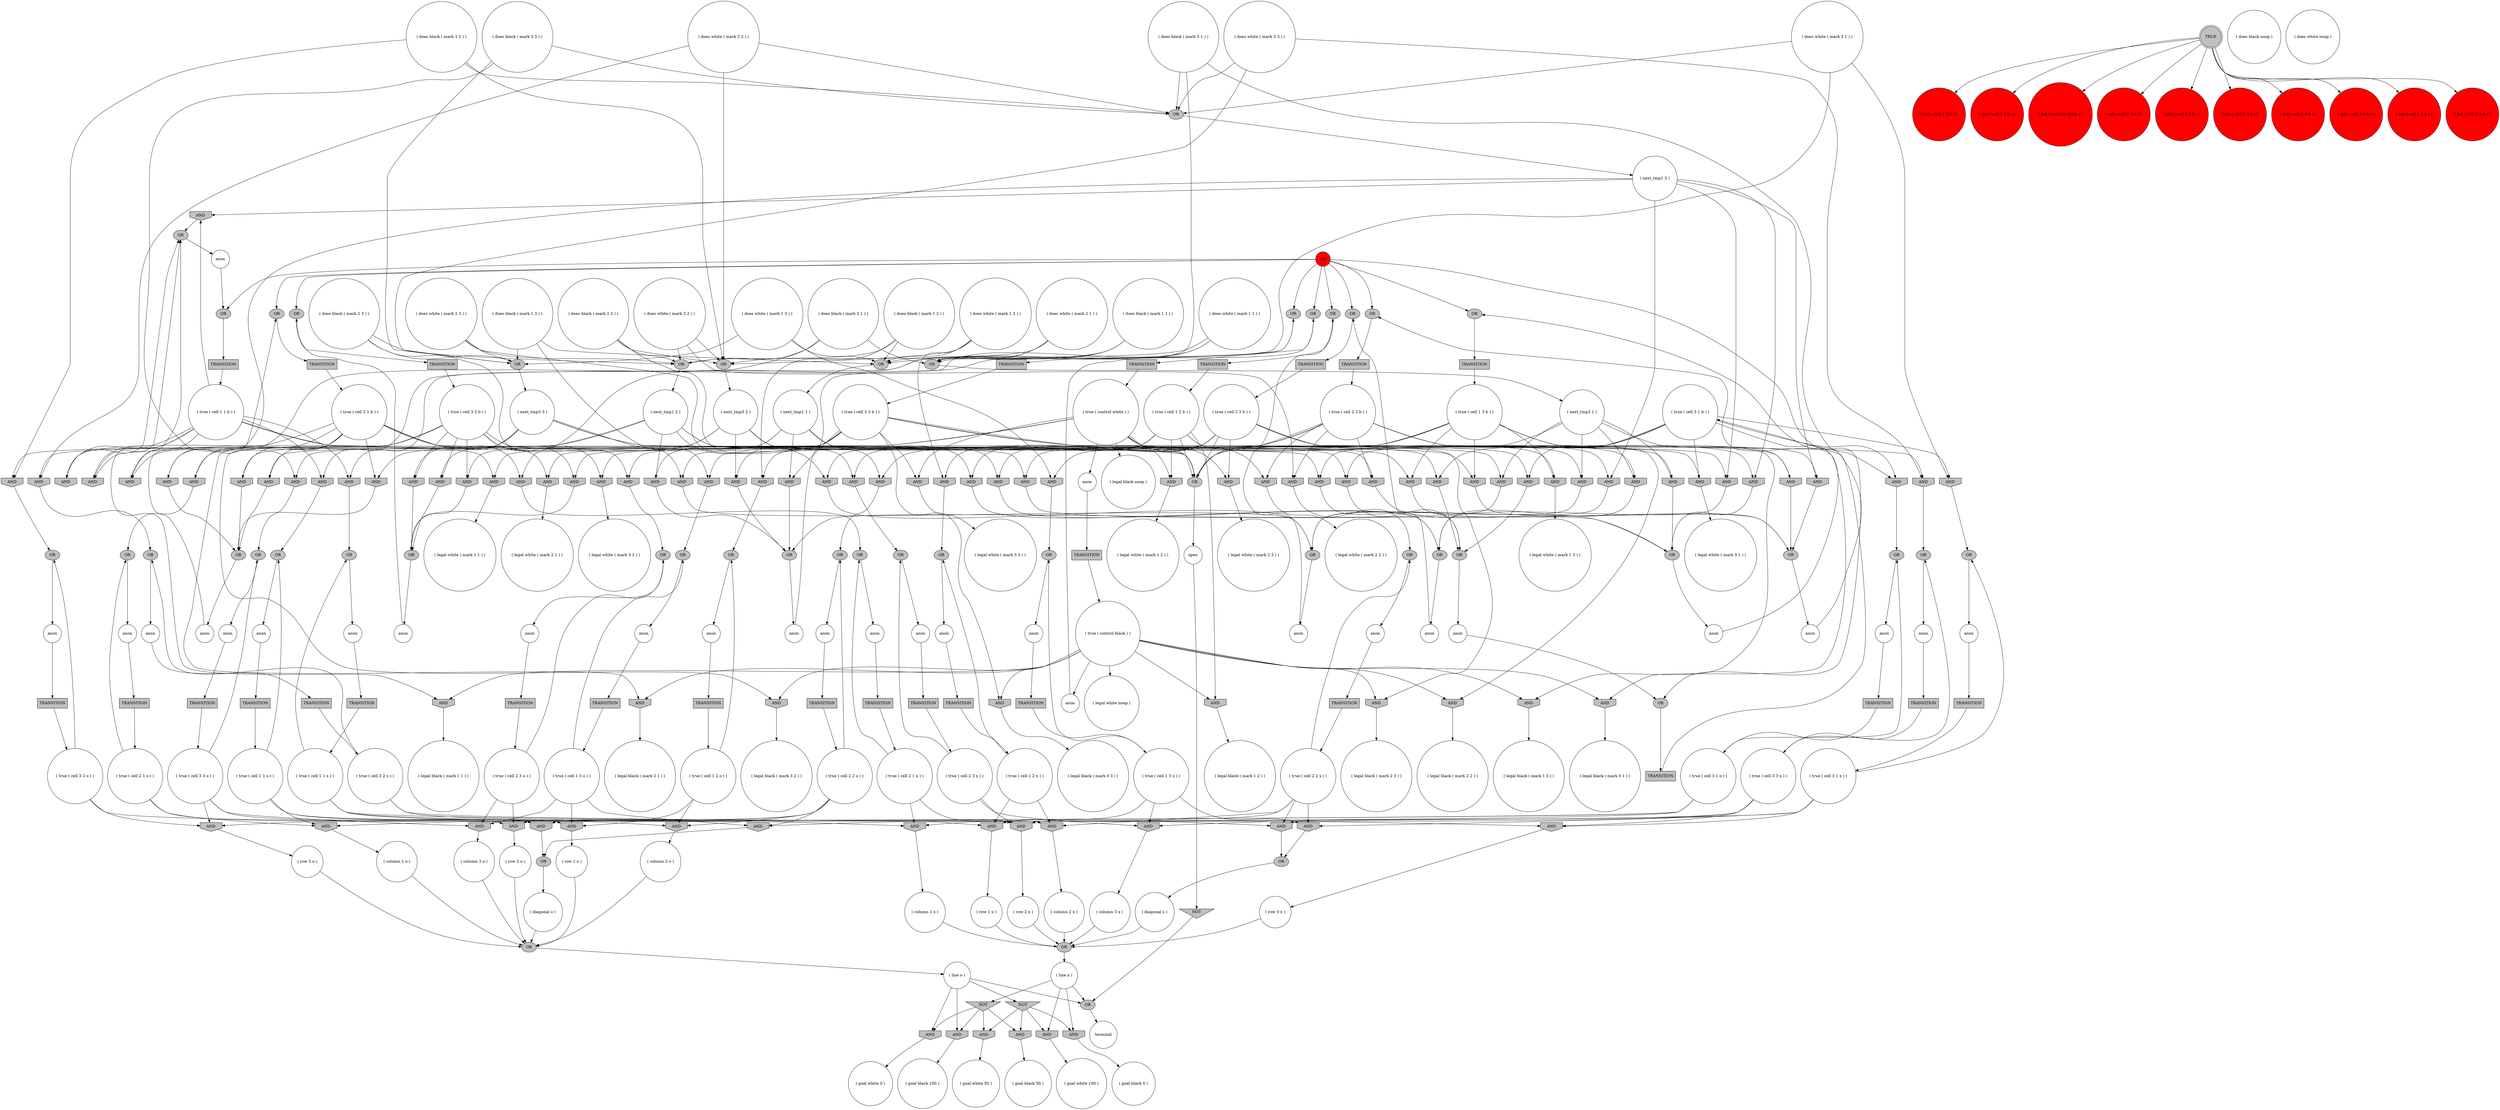 digraph propNet
{
	"@34c23cc1"[shape=invhouse, style= filled, fillcolor=grey, label="AND"]; "@34c23cc1"->"@3851f5bc"; 
	"@8e6dce3"[shape=ellipse, style= filled, fillcolor=grey, label="OR"]; "@8e6dce3"->"@2473f90b"; 
	"@62aa8aa3"[shape=circle, style= filled, fillcolor=white, label="( does white ( mark 1 1 ) )"]; "@62aa8aa3"->"@f82ba75"; "@62aa8aa3"->"@9570d70"; "@62aa8aa3"->"@417d4784"; 
	"@5e9c5895"[shape=invhouse, style= filled, fillcolor=grey, label="AND"]; "@5e9c5895"->"@31967ee9"; 
	"@1633063a"[shape=box, style= filled, fillcolor=grey, label="TRANSITION"]; "@1633063a"->"@1c09e089"; 
	"@1bb265b8"[shape=circle, style= filled, fillcolor=white, label="( true ( cell 2 3 x ) )"]; "@1bb265b8"->"@5adc7b5f"; "@1bb265b8"->"@218f13ca"; "@1bb265b8"->"@33eef597"; 
	"@3a250c2b"[shape=circle, style= filled, fillcolor=white, label="( does white ( mark 2 1 ) )"]; "@3a250c2b"->"@417d4784"; "@3a250c2b"->"@67a97ff2"; "@3a250c2b"->"@7a74b94a"; 
	"@6e4cf842"[shape=invhouse, style= filled, fillcolor=grey, label="AND"]; "@6e4cf842"->"@72f67343"; 
	"@1940984"[shape=ellipse, style= filled, fillcolor=grey, label="OR"]; "@1940984"->"@ba8e760"; 
	"@158c019e"[shape=circle, style= filled, fillcolor=white, label="( true ( cell 2 2 x ) )"]; "@158c019e"->"@393a31fe"; "@158c019e"->"@18a8261f"; "@158c019e"->"@585e9b96"; "@158c019e"->"@33eef597"; "@158c019e"->"@310b7017"; 
	"@1dc90dda"[shape=invhouse, style= filled, fillcolor=grey, label="AND"]; "@1dc90dda"->"@4531d88c"; 
	"@4ca122b5"[shape=invhouse, style= filled, fillcolor=grey, label="AND"]; "@4ca122b5"->"@314d127a"; 
	"@31229f37"[shape=circle, style= filled, fillcolor=white, label="( true ( cell 3 1 b ) )"]; "@31229f37"->"@36bd1c3d"; "@31229f37"->"@16693ef8"; "@31229f37"->"@3237a2b6"; "@31229f37"->"@32fdca5f"; "@31229f37"->"@4ca122b5"; "@31229f37"->"@6addae0b"; "@31229f37"->"@378f2756"; "@31229f37"->"@406f60b4"; "@31229f37"->"@22b2ec2c"; 
	"@48c822dd"[shape=ellipse, style= filled, fillcolor=grey, label="OR"]; "@48c822dd"->"@220d24c4"; 
	"@6a25d832"[shape=circle, style= filled, fillcolor=white, label="( true ( cell 2 1 b ) )"]; "@6a25d832"->"@27e17820"; "@6a25d832"->"@32fdca5f"; "@6a25d832"->"@7d25cc47"; "@6a25d832"->"@781c9d5e"; "@6a25d832"->"@33bf745c"; "@6a25d832"->"@7fd52c40"; "@6a25d832"->"@50ea15ef"; "@6a25d832"->"@28b9b634"; "@6a25d832"->"@7a74b94a"; 
	"@6a9ddc85"[shape=circle, style= filled, fillcolor=white, label="( legal white ( mark 3 3 ) )"]; 
	"@983b99b"[shape=box, style= filled, fillcolor=grey, label="TRANSITION"]; "@983b99b"->"@31229f37"; 
	"@34e444fc"[shape=circle, style= filled, fillcolor=red, label="( init ( cell 1 2 b ) )"]; 
	"@5628be31"[shape=circle, style= filled, fillcolor=white, label="( true ( cell 1 2 b ) )"]; "@5628be31"->"@2f156884"; "@5628be31"->"@32fdca5f"; "@5628be31"->"@28d690a5"; "@5628be31"->"@6cd2ef61"; "@5628be31"->"@273780e2"; "@5628be31"->"@4f55bbd3"; "@5628be31"->"@7c5cb154"; "@5628be31"->"@26f7341e"; "@5628be31"->"@64e99eb4"; 
	"@da2b5b8"[shape=circle, style= filled, fillcolor=white, label="anon"]; "@da2b5b8"->"@5c351d6e"; 
	"@5f597b45"[shape=invhouse, style= filled, fillcolor=grey, label="AND"]; "@5f597b45"->"@745c2b3d"; 
	"@3219a004"[shape=invhouse, style= filled, fillcolor=grey, label="AND"]; "@3219a004"->"@374d0502"; 
	"@42f3a0ed"[shape=invhouse, style= filled, fillcolor=grey, label="AND"]; "@42f3a0ed"->"@5503bc08"; 
	"@3061347f"[shape=invhouse, style= filled, fillcolor=grey, label="AND"]; "@3061347f"->"@61fbfd2d"; 
	"@47217d02"[shape=circle, style= filled, fillcolor=white, label="( does black noop )"]; 
	"@2ccc08"[shape=ellipse, style= filled, fillcolor=grey, label="OR"]; "@2ccc08"->"@72e6559e"; 
	"@58b8f89d"[shape=circle, style= filled, fillcolor=white, label="( next_tmp1 2 )"]; "@58b8f89d"->"@16693ef8"; "@58b8f89d"->"@2f4f286"; "@58b8f89d"->"@41957d20"; "@58b8f89d"->"@76061b3f"; "@58b8f89d"->"@64e99eb4"; "@58b8f89d"->"@6e4cf842"; 
	"@5c4b406d"[shape=ellipse, style= filled, fillcolor=grey, label="OR"]; "@5c4b406d"->"@44dc2129"; 
	"@9570d70"[shape=invhouse, style= filled, fillcolor=grey, label="AND"]; "@9570d70"->"@48b4b14"; 
	"@2005d422"[shape=ellipse, style= filled, fillcolor=grey, label="OR"]; "@2005d422"->"@5756c62"; 
	"@55281b0f"[shape=ellipse, style= filled, fillcolor=grey, label="OR"]; "@55281b0f"->"@49c69d10"; 
	"@2e8f4ea7"[shape=circle, style= filled, fillcolor=white, label="( true ( cell 2 3 b ) )"]; "@2e8f4ea7"->"@78f2f413"; "@2e8f4ea7"->"@32fdca5f"; "@2e8f4ea7"->"@49638120"; "@2e8f4ea7"->"@3d6759f1"; "@2e8f4ea7"->"@22e6a3fe"; "@2e8f4ea7"->"@f465a0f"; "@2e8f4ea7"->"@5e9c5895"; "@2e8f4ea7"->"@2f4e0632"; "@2e8f4ea7"->"@6a0fb9f0"; 
	"@39cd9b5"[shape=box, style= filled, fillcolor=grey, label="TRANSITION"]; "@39cd9b5"->"@1b093292"; 
	"@799f31b5"[shape=circle, style= filled, fillcolor=white, label="( true ( cell 1 3 x ) )"]; "@799f31b5"->"@218f13ca"; "@799f31b5"->"@2005d422"; "@799f31b5"->"@310b7017"; "@799f31b5"->"@3219a004"; 
	"@43abc19b"[shape=circle, style= filled, fillcolor=white, label="( true ( control black ) )"]; "@43abc19b"->"@36bd1c3d"; "@43abc19b"->"@1cccc57d"; "@43abc19b"->"@78f2f413"; "@43abc19b"->"@33bf745c"; "@43abc19b"->"@3964e3c2"; "@43abc19b"->"@4f55bbd3"; "@43abc19b"->"@f9de897"; "@43abc19b"->"@42f3a0ed"; "@43abc19b"->"@3061347f"; "@43abc19b"->"@1c6c2092"; "@43abc19b"->"@19172219"; 
	"@523c340d"[shape=circle, style= filled, fillcolor=white, label="( does white ( mark 3 2 ) )"]; "@523c340d"->"@1dc90dda"; "@523c340d"->"@4bda5332"; "@523c340d"->"@63ad2280"; 
	"@1e19962d"[shape=invhouse, style= filled, fillcolor=grey, label="AND"]; "@1e19962d"->"@4fa2a25c"; 
	"@4959c16d"[shape=invhouse, style= filled, fillcolor=grey, label="AND"]; "@4959c16d"->"@6cfea71d"; 
	"@3d51af69"[shape=circle, style= filled, fillcolor=white, label="anon"]; "@3d51af69"->"@262e52e6"; 
	"@38dd42e6"[shape=circle, style= filled, fillcolor=white, label="( column 2 o )"]; "@38dd42e6"->"@5e92e43c"; 
	"@4a955ca8"[shape=invhouse, style= filled, fillcolor=grey, label="AND"]; "@4a955ca8"->"@6ae4c7a1"; 
	"@34eac4aa"[shape=circle, style= filled, fillcolor=white, label="( true ( cell 3 1 o ) )"]; "@34eac4aa"->"@275bc4d9"; "@34eac4aa"->"@78dfb63b"; "@34eac4aa"->"@374cdceb"; "@34eac4aa"->"@672cc282"; 
	"@20793a3a"[shape=circle, style= filled, fillcolor=white, label="( does white ( mark 3 3 ) )"]; "@20793a3a"->"@4bda5332"; "@20793a3a"->"@364e7967"; "@20793a3a"->"@29dde243"; 
	"@49638120"[shape=invhouse, style= filled, fillcolor=grey, label="AND"]; "@49638120"->"@17cf36e9"; 
	"@2b28296c"[shape=circle, style= filled, fillcolor=white, label="( legal black ( mark 3 2 ) )"]; 
	"@218f13ca"[shape=invhouse, style= filled, fillcolor=grey, label="AND"]; "@218f13ca"->"@292fc43"; 
	"@1be381a5"[shape=circle, style= filled, fillcolor=white, label="( does white ( mark 3 1 ) )"]; "@1be381a5"->"@6addae0b"; "@1be381a5"->"@4bda5332"; "@1be381a5"->"@417d4784"; 
	"@752bb363"[shape=circle, style= filled, fillcolor=red, label="( init ( cell 3 2 b ) )"]; 
	"@8f296b8"[shape=circle, style= filled, fillcolor=white, label="anon"]; "@8f296b8"->"@2b0940e4"; 
	"@5451101d"[shape=invhouse, style= filled, fillcolor=grey, label="AND"]; "@5451101d"->"@6a9ddc85"; 
	"@374d0502"[shape=circle, style= filled, fillcolor=white, label="( row 1 x )"]; "@374d0502"->"@435747c5"; 
	"@dae93e1"[shape=invtriangle, style= filled, fillcolor=grey, label="NOT"]; "@dae93e1"->"@1d4d3446"; 
	"@3447b812"[shape=invhouse, style= filled, fillcolor=grey, label="AND"]; "@3447b812"->"@72f67343"; 
	"@37704d26"[shape=invhouse, style= filled, fillcolor=grey, label="AND"]; "@37704d26"->"@64004f0d"; 
	"@54c59292"[shape=circle, style= filled, fillcolor=white, label="( row 3 o )"]; "@54c59292"->"@5e92e43c"; 
	"@67a97ff2"[shape=ellipse, style= filled, fillcolor=grey, label="OR"]; "@67a97ff2"->"@58b8f89d"; 
	"@64e99eb4"[shape=invhouse, style= filled, fillcolor=grey, label="AND"]; "@64e99eb4"->"@3eec5f8c"; 
	"@22979ac8"[shape=box, style= filled, fillcolor=grey, label="TRANSITION"]; "@22979ac8"->"@65447edb"; 
	"@11b2fdd2"[shape=circle, style= filled, fillcolor=white, label="( true ( cell 3 2 b ) )"]; "@11b2fdd2"->"@33bb795b"; "@11b2fdd2"->"@32fdca5f"; "@11b2fdd2"->"@1dc90dda"; "@11b2fdd2"->"@1e19962d"; "@11b2fdd2"->"@39fe937a"; "@11b2fdd2"->"@3447b812"; "@11b2fdd2"->"@3a70073d"; "@11b2fdd2"->"@1c6c2092"; "@11b2fdd2"->"@6e4cf842"; 
	"@5bcbdfab"[shape=circle, style= filled, fillcolor=red, label="( init ( control white ) )"]; 
	"@42620800"[shape=circle, style= filled, fillcolor=red, label="( init ( cell 1 3 b ) )"]; 
	"@63303f53"[shape=circle, style= filled, fillcolor=white, label="open"]; "@63303f53"->"@dae93e1"; 
	"@7992b3f6"[shape=invhouse, style= filled, fillcolor=grey, label="AND"]; "@7992b3f6"->"@611d9770"; 
	"@6b661702"[shape=ellipse, style= filled, fillcolor=grey, label="OR"]; "@6b661702"->"@983b99b"; 
	"@1a3b9c9"[shape=box, style= filled, fillcolor=grey, label="TRANSITION"]; "@1a3b9c9"->"@7236534a"; 
	"@7b3a1157"[shape=circle, style= filled, fillcolor=white, label="( row 2 o )"]; "@7b3a1157"->"@5e92e43c"; 
	"@6afa0e97"[shape=circle, style= filled, fillcolor=red, label="( init ( cell 3 3 b ) )"]; 
	"@611d9770"[shape=ellipse, style= filled, fillcolor=grey, label="OR"]; "@611d9770"->"@6a1d50c0"; 
	"@3d92f1e2"[shape=circle, style= filled, fillcolor=white, label="( true ( cell 2 1 x ) )"]; "@3d92f1e2"->"@2fd99838"; "@3d92f1e2"->"@372a6d8e"; "@3d92f1e2"->"@33eef597"; 
	"@2f4f286"[shape=invhouse, style= filled, fillcolor=grey, label="AND"]; "@2f4f286"->"@3851f5bc"; 
	"@28d690a5"[shape=invhouse, style= filled, fillcolor=grey, label="AND"]; "@28d690a5"->"@40f9f3bf"; 
	"@7a462c32"[shape=circle, style= filled, fillcolor=white, label="( legal black ( mark 2 1 ) )"]; 
	"@26cba0be"[shape=circle, style= filled, fillcolor=white, label="anon"]; "@26cba0be"->"@56a3640b"; 
	"@4b19cd6c"[shape=ellipse, style= filled, fillcolor=grey, label="OR"]; "@4b19cd6c"->"@2de42432"; 
	"@c86b0fe"[shape=circle, style= filled, fillcolor=white, label="( does black ( mark 3 1 ) )"]; "@c86b0fe"->"@4bda5332"; "@c86b0fe"->"@417d4784"; "@c86b0fe"->"@406f60b4"; 
	"@33eef597"[shape=invhouse, style= filled, fillcolor=grey, label="AND"]; "@33eef597"->"@76ff4c68"; 
	"@46eeb893"[shape=circle, style= filled, fillcolor=white, label="( does black ( mark 1 3 ) )"]; "@46eeb893"->"@f82ba75"; "@46eeb893"->"@7ff7b42b"; "@46eeb893"->"@29dde243"; 
	"@1c09e089"[shape=circle, style= filled, fillcolor=white, label="( true ( cell 3 2 x ) )"]; "@1c09e089"->"@585e9b96"; "@1c09e089"->"@2ff6120c"; "@1c09e089"->"@4531d88c"; 
	"@36bd1c3d"[shape=invhouse, style= filled, fillcolor=grey, label="AND"]; "@36bd1c3d"->"@46e2199e"; 
	"@3237a2b6"[shape=invhouse, style= filled, fillcolor=grey, label="AND"]; "@3237a2b6"->"@314d127a"; 
	"@39fe937a"[shape=invhouse, style= filled, fillcolor=grey, label="AND"]; "@39fe937a"->"@4da84336"; 
	"@4f55bbd3"[shape=invhouse, style= filled, fillcolor=grey, label="AND"]; "@4f55bbd3"->"@7a9b7171"; 
	"@5f35b1b2"[shape=circle, style= filled, fillcolor=white, label="anon"]; "@5f35b1b2"->"@1e6d1386"; 
	"@7e8d2607"[shape=invhouse, style= filled, fillcolor=grey, label="AND"]; "@7e8d2607"->"@72fa8769"; 
	"@682ea2a3"[shape=circle, style= filled, fillcolor=white, label="( legal black ( mark 1 3 ) )"]; 
	"@28b9b634"[shape=invhouse, style= filled, fillcolor=grey, label="AND"]; "@28b9b634"->"@8e6dce3"; 
	"@6eef060"[shape=circle, style= filled, fillcolor=white, label="( column 1 x )"]; "@6eef060"->"@435747c5"; 
	"@16693ef8"[shape=invhouse, style= filled, fillcolor=grey, label="AND"]; "@16693ef8"->"@314d127a"; 
	"@435747c5"[shape=ellipse, style= filled, fillcolor=grey, label="OR"]; "@435747c5"->"@1510d97"; 
	"@4062492"[shape=circle, style= filled, fillcolor=white, label="( legal white ( mark 1 3 ) )"]; 
	"@3d6759f1"[shape=invhouse, style= filled, fillcolor=grey, label="AND"]; "@3d6759f1"->"@31967ee9"; 
	"@76ff4c68"[shape=circle, style= filled, fillcolor=white, label="( row 2 x )"]; "@76ff4c68"->"@435747c5"; 
	"@3491860b"[shape=circle, style= filled, fillcolor=white, label="anon"]; "@3491860b"->"@60500fd8"; 
	"@31ebc171"[shape=invhouse, style= filled, fillcolor=grey, label="AND"]; "@31ebc171"->"@7b3a1157"; 
	"@5eb4c828"[shape=invhouse, style= filled, fillcolor=grey, label="AND"]; "@5eb4c828"->"@562e4711"; 
	"@22b2ec2c"[shape=invhouse, style= filled, fillcolor=grey, label="AND"]; "@22b2ec2c"->"@314d127a"; 
	"@4da84336"[shape=ellipse, style= filled, fillcolor=grey, label="OR"]; "@4da84336"->"@da2b5b8"; 
	"@74eef84e"[shape=circle, style= filled, fillcolor=white, label="( true ( cell 1 1 x ) )"]; "@74eef84e"->"@2fd99838"; "@74eef84e"->"@18a8261f"; "@74eef84e"->"@3219a004"; "@74eef84e"->"@48b4b14"; 
	"@4ce9b449"[shape=circle, style= filled, fillcolor=white, label="( does black ( mark 3 2 ) )"]; "@4ce9b449"->"@39fe937a"; "@4ce9b449"->"@4bda5332"; "@4ce9b449"->"@63ad2280"; 
	"@32fdca5f"[shape=ellipse, style= filled, fillcolor=grey, label="OR"]; "@32fdca5f"->"@63303f53"; 
	"@7aa17603"[shape=invhouse, style= filled, fillcolor=grey, label="AND"]; "@7aa17603"->"@3fd91362"; 
	"@372a6d8e"[shape=ellipse, style= filled, fillcolor=grey, label="OR"]; "@372a6d8e"->"@1eacae5c"; 
	"@71e7a141"[shape=circle, style= filled, fillcolor=white, label="anon"]; "@71e7a141"->"@8d8dd6c"; 
	"@3964e3c2"[shape=circle, style= filled, fillcolor=white, label="anon"]; "@3964e3c2"->"@73a20884"; 
	"@56a3640b"[shape=box, style= filled, fillcolor=grey, label="TRANSITION"]; "@56a3640b"->"@478f3c00"; 
	"@626bbcc5"[shape=circle, style= filled, fillcolor=white, label="( does black ( mark 2 1 ) )"]; "@626bbcc5"->"@7fd52c40"; "@626bbcc5"->"@417d4784"; "@626bbcc5"->"@67a97ff2"; 
	"@5e92e43c"[shape=ellipse, style= filled, fillcolor=grey, label="OR"]; "@5e92e43c"->"@21ce0aa4"; 
	"@6e5dc8ed"[shape=box, style= filled, fillcolor=grey, label="TRANSITION"]; "@6e5dc8ed"->"@6a25d832"; 
	"@43558fe5"[shape=invhouse, style= filled, fillcolor=grey, label="AND"]; "@43558fe5"->"@72fa8769"; 
	"@41957d20"[shape=invhouse, style= filled, fillcolor=grey, label="AND"]; "@41957d20"->"@6cfea71d"; 
	"@18a8261f"[shape=invhouse, style= filled, fillcolor=grey, label="AND"]; "@18a8261f"->"@325a9f32"; 
	"@558db135"[shape=invhouse, style= filled, fillcolor=grey, label="AND"]; "@558db135"->"@27738dac"; 
	"@3fd91362"[shape=circle, style= filled, fillcolor=white, label="( column 3 o )"]; "@3fd91362"->"@5e92e43c"; 
	"@7e73e0cd"[shape=circle, style= filled, fillcolor=white, label="( next_tmp1 1 )"]; "@7e73e0cd"->"@27e17820"; "@7e73e0cd"->"@7344eee5"; "@7e73e0cd"->"@4ca122b5"; "@7e73e0cd"->"@7f913219"; "@7e73e0cd"->"@f465a0f"; "@7e73e0cd"->"@3a70073d"; 
	"@749ea621"[shape=box, style= filled, fillcolor=grey, label="TRANSITION"]; "@749ea621"->"@23fbb49f"; 
	"@3e045ec4"[shape=circle, style= filled, fillcolor=white, label="anon"]; "@3e045ec4"->"@1633063a"; 
	"@393a31fe"[shape=ellipse, style= filled, fillcolor=grey, label="OR"]; "@393a31fe"->"@39a1fd49"; 
	"@70981c5c"[shape=circle, style= filled, fillcolor=red, label="( init ( cell 2 3 b ) )"]; 
	"@1510d97"[shape=circle, style= filled, fillcolor=white, label="( line x )"]; "@1510d97"->"@4fe4bf"; "@1510d97"->"@1d4d3446"; "@1510d97"->"@3cf55dce"; "@1510d97"->"@638a704"; 
	"@c175edf"[shape=circle, style= filled, fillcolor=white, label="( true ( cell 2 3 o ) )"]; "@c175edf"->"@7aa17603"; "@c175edf"->"@17cf36e9"; "@c175edf"->"@31ebc171"; 
	"@262e52e6"[shape=box, style= filled, fillcolor=grey, label="TRANSITION"]; "@262e52e6"->"@c175edf"; 
	"@ba8e760"[shape=box, style= filled, fillcolor=grey, label="TRANSITION"]; "@ba8e760"->"@73515c90"; 
	"@220d24c4"[shape=box, style= filled, fillcolor=grey, label="TRANSITION"]; "@220d24c4"->"@12babfc9"; 
	"@53783ba9"[shape=circle, style= filled, fillcolor=white, label="( does black ( mark 3 3 ) )"]; "@53783ba9"->"@4bda5332"; "@53783ba9"->"@29dde243"; "@53783ba9"->"@5ed9b206"; 
	"@292fc43"[shape=circle, style= filled, fillcolor=white, label="( column 3 x )"]; "@292fc43"->"@435747c5"; 
	"@22375ae6"[shape=circle, style= filled, fillcolor=white, label="( does white ( mark 1 2 ) )"]; "@22375ae6"->"@f82ba75"; "@22375ae6"->"@7c5cb154"; "@22375ae6"->"@63ad2280"; 
	"@301be0ca"[shape=box, style= filled, fillcolor=grey, label="TRANSITION"]; "@301be0ca"->"@1bb265b8"; 
	"@8e62232"[shape=circle, style= filled, fillcolor=red, label="( init ( cell 2 1 b ) )"]; 
	"@49c69d10"[shape=circle, style= filled, fillcolor=white, label="anon"]; "@49c69d10"->"@749ea621"; 
	"@61fbfd2d"[shape=circle, style= filled, fillcolor=white, label="( legal black ( mark 3 3 ) )"]; 
	"@6addae0b"[shape=invhouse, style= filled, fillcolor=grey, label="AND"]; "@6addae0b"->"@5d03a0e0"; 
	"@1f8cf15b"[shape=doublecircle, style= filled, fillcolor=grey, label="TRUE"]; "@1f8cf15b"->"@5bcbdfab"; "@1f8cf15b"->"@63feda9e"; "@1f8cf15b"->"@5ab09361"; "@1f8cf15b"->"@42620800"; "@1f8cf15b"->"@8e62232"; "@1f8cf15b"->"@70981c5c"; "@1f8cf15b"->"@57dd10f8"; "@1f8cf15b"->"@34e444fc"; "@1f8cf15b"->"@752bb363"; "@1f8cf15b"->"@6afa0e97"; 
	"@378f2756"[shape=invhouse, style= filled, fillcolor=grey, label="AND"]; "@378f2756"->"@461b9f3e"; 
	"@406f60b4"[shape=invhouse, style= filled, fillcolor=grey, label="AND"]; "@406f60b4"->"@672cc282"; 
	"@6952558e"[shape=circle, style= filled, fillcolor=white, label="( true ( cell 3 3 o ) )"]; "@6952558e"->"@7aa17603"; "@6952558e"->"@78dfb63b"; "@6952558e"->"@4b19cd6c"; "@6952558e"->"@37704d26"; 
	"@6a1d50c0"[shape=circle, style= filled, fillcolor=white, label="anon"]; "@6a1d50c0"->"@4dcb6d31"; 
	"@5b2445f9"[shape=circle, style= filled, fillcolor=white, label="( column 1 o )"]; "@5b2445f9"->"@5e92e43c"; 
	"@6e2d6cf3"[shape=circle, style= filled, fillcolor=white, label="anon"]; "@6e2d6cf3"->"@3dbd1087"; 
	"@27738dac"[shape=circle, style= filled, fillcolor=white, label="( goal white 50 )"]; 
	"@7338e1e7"[shape=invhouse, style= filled, fillcolor=grey, label="AND"]; "@7338e1e7"->"@2005d422"; 
	"@5ed9b206"[shape=invhouse, style= filled, fillcolor=grey, label="AND"]; "@5ed9b206"->"@4b19cd6c"; 
	"@33bb795b"[shape=invhouse, style= filled, fillcolor=grey, label="AND"]; "@33bb795b"->"@72f67343"; 
	"@78f2f413"[shape=invhouse, style= filled, fillcolor=grey, label="AND"]; "@78f2f413"->"@2e4d3db7"; 
	"@2a4d36ac"[shape=invhouse, style= filled, fillcolor=grey, label="AND"]; "@2a4d36ac"->"@3768de6b"; 
	"@4641c2a2"[shape=circle, style= filled, fillcolor=white, label="( goal black 100 )"]; 
	"@78dfb63b"[shape=invhouse, style= filled, fillcolor=grey, label="AND"]; "@78dfb63b"->"@54c59292"; 
	"@497a839c"[shape=circle, style= filled, fillcolor=white, label="anon"]; "@497a839c"->"@1940984"; 
	"@1c44f2a2"[shape=ellipse, style= filled, fillcolor=grey, label="OR"]; "@1c44f2a2"->"@6e5dc8ed"; 
	"@39a1fd49"[shape=circle, style= filled, fillcolor=white, label="anon"]; "@39a1fd49"->"@21c8ffd"; 
	"@4bda5332"[shape=ellipse, style= filled, fillcolor=grey, label="OR"]; "@4bda5332"->"@2143ddbf"; 
	"@26f7341e"[shape=invhouse, style= filled, fillcolor=grey, label="AND"]; "@26f7341e"->"@3eec5f8c"; 
	"@4fde3132"[shape=circle, style= filled, fillcolor=white, label="( next_tmp3 2 )"]; "@4fde3132"->"@781c9d5e"; "@4fde3132"->"@62ca1de9"; "@4fde3132"->"@4ba07e66"; "@4fde3132"->"@558390d5"; "@4fde3132"->"@22e6a3fe"; "@4fde3132"->"@22b2ec2c"; 
	"@6cd3883e"[shape=invhouse, style= filled, fillcolor=grey, label="AND"]; "@6cd3883e"->"@393a31fe"; 
	"@4b5e11b0"[shape=circle, style= filled, fillcolor=white, label="( legal black ( mark 2 2 ) )"]; 
	"@b90057e"[shape=invhouse, style= filled, fillcolor=grey, label="AND"]; "@b90057e"->"@72fa8769"; 
	"@7edbd234"[shape=invhouse, style= filled, fillcolor=grey, label="AND"]; "@7edbd234"->"@4277310e"; 
	"@1eacae5c"[shape=circle, style= filled, fillcolor=white, label="anon"]; "@1eacae5c"->"@fa2b356"; 
	"@4fe4bf"[shape=invtriangle, style= filled, fillcolor=grey, label="NOT"]; "@4fe4bf"->"@558db135"; "@4fe4bf"->"@3972b659"; "@4fe4bf"->"@5eb4c828"; "@4fe4bf"->"@7edbd234"; 
	"@331c93ed"[shape=circle, style= filled, fillcolor=white, label="( true ( cell 1 1 b ) )"]; "@331c93ed"->"@2a4d36ac"; "@331c93ed"->"@32fdca5f"; "@331c93ed"->"@2f4f286"; "@331c93ed"->"@34c23cc1"; "@331c93ed"->"@62ca1de9"; "@331c93ed"->"@9570d70"; "@331c93ed"->"@1ea95942"; "@331c93ed"->"@4a955ca8"; "@331c93ed"->"@42f3a0ed"; 
	"@fa2b356"[shape=box, style= filled, fillcolor=grey, label="TRANSITION"]; "@fa2b356"->"@3d92f1e2"; 
	"@417d4784"[shape=ellipse, style= filled, fillcolor=grey, label="OR"]; "@417d4784"->"@579f6817"; 
	"@48fce606"[shape=box, style= filled, fillcolor=grey, label="TRANSITION"]; "@48fce606"->"@361ac752"; 
	"@4dcb6d31"[shape=ellipse, style= filled, fillcolor=grey, label="OR"]; "@4dcb6d31"->"@39cd9b5"; 
	"@2143ddbf"[shape=circle, style= filled, fillcolor=white, label="( next_tmp1 3 )"]; "@2143ddbf"->"@34c23cc1"; "@2143ddbf"->"@6cd2ef61"; "@2143ddbf"->"@4959c16d"; "@2143ddbf"->"@3d6759f1"; "@2143ddbf"->"@7e8d2607"; "@2143ddbf"->"@28b9b634"; 
	"@4b67d199"[shape=invhouse, style= filled, fillcolor=grey, label="AND"]; "@4b67d199"->"@374d2a40"; 
	"@1c6c2092"[shape=invhouse, style= filled, fillcolor=grey, label="AND"]; "@1c6c2092"->"@2b28296c"; 
	"@4629952b"[shape=circle, style= filled, fillcolor=red, label="init"]; "@4629952b"->"@1940984"; "@4629952b"->"@26ce175f"; "@4629952b"->"@164ebd8d"; "@4629952b"->"@6b661702"; "@4629952b"->"@48c822dd"; "@4629952b"->"@1c44f2a2"; "@4629952b"->"@73a20884"; "@4629952b"->"@4dcb6d31"; "@4629952b"->"@3dbd1087"; "@4629952b"->"@2b0940e4"; 
	"@3768de6b"[shape=ellipse, style= filled, fillcolor=grey, label="OR"]; "@3768de6b"->"@115267a"; 
	"@50ea15ef"[shape=invhouse, style= filled, fillcolor=grey, label="AND"]; "@50ea15ef"->"@8e6dce3"; 
	"@7c5cb154"[shape=invhouse, style= filled, fillcolor=grey, label="AND"]; "@7c5cb154"->"@30c462f"; 
	"@82da924"[shape=box, style= filled, fillcolor=grey, label="TRANSITION"]; "@82da924"->"@11b2fdd2"; 
	"@4549c843"[shape=circle, style= filled, fillcolor=white, label="anon"]; "@4549c843"->"@164ebd8d"; 
	"@f9de897"[shape=invhouse, style= filled, fillcolor=grey, label="AND"]; "@f9de897"->"@682ea2a3"; 
	"@5503bc08"[shape=circle, style= filled, fillcolor=white, label="( legal black ( mark 1 1 ) )"]; 
	"@1d4d3446"[shape=ellipse, style= filled, fillcolor=grey, label="OR"]; "@1d4d3446"->"@64058d95"; 
	"@2846654a"[shape=circle, style= filled, fillcolor=white, label="( column 2 x )"]; "@2846654a"->"@435747c5"; 
	"@374d2a40"[shape=circle, style= filled, fillcolor=white, label="( row 1 o )"]; "@374d2a40"->"@5e92e43c"; 
	"@64004f0d"[shape=ellipse, style= filled, fillcolor=grey, label="OR"]; "@64004f0d"->"@63a0ac29"; 
	"@19172219"[shape=invhouse, style= filled, fillcolor=grey, label="AND"]; "@19172219"->"@4b5e11b0"; 
	"@7da2c2ad"[shape=circle, style= filled, fillcolor=white, label="( goal white 100 )"]; 
	"@4cc55bd6"[shape=circle, style= filled, fillcolor=white, label="anon"]; "@4cc55bd6"->"@26ce175f"; 
	"@10b11da2"[shape=invhouse, style= filled, fillcolor=grey, label="AND"]; "@10b11da2"->"@38dd42e6"; 
	"@7aa707b2"[shape=box, style= filled, fillcolor=grey, label="TRANSITION"]; "@7aa707b2"->"@5628be31"; 
	"@5756c62"[shape=circle, style= filled, fillcolor=white, label="anon"]; "@5756c62"->"@7307289e"; 
	"@44b781af"[shape=circle, style= filled, fillcolor=white, label="( row 3 x )"]; "@44b781af"->"@435747c5"; 
	"@22e6a3fe"[shape=invhouse, style= filled, fillcolor=grey, label="AND"]; "@22e6a3fe"->"@31967ee9"; 
	"@310b7017"[shape=invhouse, style= filled, fillcolor=grey, label="AND"]; "@310b7017"->"@325a9f32"; 
	"@110ade14"[shape=box, style= filled, fillcolor=grey, label="TRANSITION"]; "@110ade14"->"@2e8f4ea7"; 
	"@252f7c30"[shape=circle, style= filled, fillcolor=white, label="( does white ( mark 2 3 ) )"]; "@252f7c30"->"@67a97ff2"; "@252f7c30"->"@2f4e0632"; "@252f7c30"->"@29dde243"; 
	"@30c462f"[shape=ellipse, style= filled, fillcolor=grey, label="OR"]; "@30c462f"->"@2b8296c2"; 
	"@62ca1de9"[shape=invhouse, style= filled, fillcolor=grey, label="AND"]; "@62ca1de9"->"@3851f5bc"; 
	"@3ce2c1c6"[shape=circle, style= filled, fillcolor=white, label="( true ( cell 3 2 o ) )"]; "@3ce2c1c6"->"@10b11da2"; "@3ce2c1c6"->"@78dfb63b"; "@3ce2c1c6"->"@4da84336"; 
	"@461b9f3e"[shape=circle, style= filled, fillcolor=white, label="( legal white ( mark 3 1 ) )"]; 
	"@57dd10f8"[shape=circle, style= filled, fillcolor=red, label="( init ( cell 2 2 b ) )"]; 
	"@17cf36e9"[shape=ellipse, style= filled, fillcolor=grey, label="OR"]; "@17cf36e9"->"@3d51af69"; 
	"@73a20884"[shape=ellipse, style= filled, fillcolor=grey, label="OR"]; "@73a20884"->"@18da1783"; 
	"@3dc908ee"[shape=circle, style= filled, fillcolor=white, label="( legal white ( mark 2 3 ) )"]; 
	"@364e7967"[shape=invhouse, style= filled, fillcolor=grey, label="AND"]; "@364e7967"->"@55281b0f"; 
	"@3972b659"[shape=invhouse, style= filled, fillcolor=grey, label="AND"]; "@3972b659"->"@4641c2a2"; 
	"@48470d6b"[shape=circle, style= filled, fillcolor=white, label="( next_tmp3 3 )"]; "@48470d6b"->"@43558fe5"; "@48470d6b"->"@2f156884"; "@48470d6b"->"@3237a2b6"; "@48470d6b"->"@3447b812"; "@48470d6b"->"@50ea15ef"; "@48470d6b"->"@1ea95942"; 
	"@63ad2280"[shape=ellipse, style= filled, fillcolor=grey, label="OR"]; "@63ad2280"->"@4fde3132"; 
	"@6a39e716"[shape=box, style= filled, fillcolor=grey, label="TRANSITION"]; "@6a39e716"->"@331c93ed"; 
	"@314d127a"[shape=ellipse, style= filled, fillcolor=grey, label="OR"]; "@314d127a"->"@45bd825d"; 
	"@76061b3f"[shape=invhouse, style= filled, fillcolor=grey, label="AND"]; "@76061b3f"->"@611d9770"; 
	"@3dbd1087"[shape=ellipse, style= filled, fillcolor=grey, label="OR"]; "@3dbd1087"->"@82da924"; 
	"@3cf55dce"[shape=invhouse, style= filled, fillcolor=grey, label="AND"]; "@3cf55dce"->"@7da2c2ad"; 
	"@638a704"[shape=invhouse, style= filled, fillcolor=grey, label="AND"]; "@638a704"->"@49e58873"; 
	"@7a74b94a"[shape=invhouse, style= filled, fillcolor=grey, label="AND"]; "@7a74b94a"->"@372a6d8e"; 
	"@562e4711"[shape=circle, style= filled, fillcolor=white, label="( goal black 50 )"]; 
	"@2b8296c2"[shape=circle, style= filled, fillcolor=white, label="anon"]; "@2b8296c2"->"@6c70a79b"; 
	"@346c8b2e"[shape=circle, style= filled, fillcolor=white, label="( does black ( mark 1 1 ) )"]; "@346c8b2e"->"@2a4d36ac"; "@346c8b2e"->"@f82ba75"; "@346c8b2e"->"@417d4784"; 
	"@781c9d5e"[shape=invhouse, style= filled, fillcolor=grey, label="AND"]; "@781c9d5e"->"@8e6dce3"; 
	"@6ae4c7a1"[shape=circle, style= filled, fillcolor=white, label="( legal white ( mark 1 1 ) )"]; 
	"@40f9f3bf"[shape=circle, style= filled, fillcolor=white, label="( legal white ( mark 1 2 ) )"]; 
	"@361ac752"[shape=circle, style= filled, fillcolor=white, label="( true ( cell 2 2 o ) )"]; "@361ac752"->"@10b11da2"; "@361ac752"->"@2ccc08"; "@361ac752"->"@37704d26"; "@361ac752"->"@374cdceb"; "@361ac752"->"@31ebc171"; 
	"@f465a0f"[shape=invhouse, style= filled, fillcolor=grey, label="AND"]; "@f465a0f"->"@31967ee9"; 
	"@30ae39e2"[shape=ellipse, style= filled, fillcolor=grey, label="OR"]; "@30ae39e2"->"@1e9655e9"; 
	"@3a70073d"[shape=invhouse, style= filled, fillcolor=grey, label="AND"]; "@3a70073d"->"@72f67343"; 
	"@558390d5"[shape=invhouse, style= filled, fillcolor=grey, label="AND"]; "@558390d5"->"@611d9770"; 
	"@18da1783"[shape=box, style= filled, fillcolor=grey, label="TRANSITION"]; "@18da1783"->"@52788d9"; 
	"@5c351d6e"[shape=box, style= filled, fillcolor=grey, label="TRANSITION"]; "@5c351d6e"->"@3ce2c1c6"; 
	"@3eec5f8c"[shape=ellipse, style= filled, fillcolor=grey, label="OR"]; "@3eec5f8c"->"@4549c843"; 
	"@63feda9e"[shape=circle, style= filled, fillcolor=red, label="( init ( cell 3 1 b ) )"]; 
	"@745c2b3d"[shape=circle, style= filled, fillcolor=white, label="( legal white ( mark 2 2 ) )"]; 
	"@7d25cc47"[shape=invhouse, style= filled, fillcolor=grey, label="AND"]; "@7d25cc47"->"@331e5ca5"; 
	"@3e9723f4"[shape=box, style= filled, fillcolor=grey, label="TRANSITION"]; "@3e9723f4"->"@6952558e"; 
	"@23fbb49f"[shape=circle, style= filled, fillcolor=white, label="( true ( cell 3 3 x ) )"]; "@23fbb49f"->"@218f13ca"; "@23fbb49f"->"@18a8261f"; "@23fbb49f"->"@55281b0f"; "@23fbb49f"->"@2ff6120c"; 
	"@389345f7"[shape=circle, style= filled, fillcolor=white, label="( does black ( mark 2 2 ) )"]; "@389345f7"->"@67a97ff2"; "@389345f7"->"@63ad2280"; "@389345f7"->"@ccc8722"; 
	"@325a9f32"[shape=ellipse, style= filled, fillcolor=grey, label="OR"]; "@325a9f32"->"@34d5ed1a"; 
	"@21ce0aa4"[shape=circle, style= filled, fillcolor=white, label="( line o )"]; "@21ce0aa4"->"@5f414ac1"; "@21ce0aa4"->"@1d4d3446"; "@21ce0aa4"->"@3972b659"; "@21ce0aa4"->"@7edbd234"; 
	"@6e89c7e4"[shape=circle, style= filled, fillcolor=white, label="( true ( cell 1 2 x ) )"]; "@6e89c7e4"->"@30c462f"; "@6e89c7e4"->"@585e9b96"; "@6e89c7e4"->"@3219a004"; 
	"@115267a"[shape=circle, style= filled, fillcolor=white, label="anon"]; "@115267a"->"@748b2d28"; 
	"@12babfc9"[shape=circle, style= filled, fillcolor=white, label="( true ( cell 1 3 b ) )"]; "@12babfc9"->"@2ebb1d5a"; "@12babfc9"->"@9a53254"; "@12babfc9"->"@32fdca5f"; "@12babfc9"->"@4959c16d"; "@12babfc9"->"@41957d20"; "@12babfc9"->"@4ba07e66"; "@12babfc9"->"@f9de897"; "@12babfc9"->"@7ff7b42b"; "@12babfc9"->"@7338e1e7"; 
	"@2473f90b"[shape=circle, style= filled, fillcolor=white, label="anon"]; "@2473f90b"->"@1c44f2a2"; 
	"@72e6559e"[shape=circle, style= filled, fillcolor=white, label="anon"]; "@72e6559e"->"@48fce606"; 
	"@4277310e"[shape=circle, style= filled, fillcolor=white, label="( goal white 0 )"]; 
	"@7236534a"[shape=circle, style= filled, fillcolor=white, label="( true ( cell 1 3 o ) )"]; "@7236534a"->"@5f01aaa1"; "@7236534a"->"@7aa17603"; "@7236534a"->"@374cdceb"; "@7236534a"->"@4b67d199"; 
	"@46e2199e"[shape=circle, style= filled, fillcolor=white, label="( legal black ( mark 3 1 ) )"]; 
	"@2f4e0632"[shape=invhouse, style= filled, fillcolor=grey, label="AND"]; "@2f4e0632"->"@5adc7b5f"; 
	"@1e9655e9"[shape=circle, style= filled, fillcolor=white, label="anon"]; "@1e9655e9"->"@39d01e2c"; 
	"@31967ee9"[shape=ellipse, style= filled, fillcolor=grey, label="OR"]; "@31967ee9"->"@4cc55bd6"; 
	"@5f414ac1"[shape=invtriangle, style= filled, fillcolor=grey, label="NOT"]; "@5f414ac1"->"@558db135"; "@5f414ac1"->"@3cf55dce"; "@5f414ac1"->"@5eb4c828"; "@5f414ac1"->"@638a704"; 
	"@275bc4d9"[shape=invhouse, style= filled, fillcolor=grey, label="AND"]; "@275bc4d9"->"@5b2445f9"; 
	"@5adc7b5f"[shape=ellipse, style= filled, fillcolor=grey, label="OR"]; "@5adc7b5f"->"@5794620c"; 
	"@4e7671f1"[shape=circle, style= filled, fillcolor=white, label="( does white noop )"]; 
	"@5ace0f46"[shape=circle, style= filled, fillcolor=white, label="anon"]; "@5ace0f46"->"@1a3b9c9"; 
	"@579f6817"[shape=circle, style= filled, fillcolor=white, label="( next_tmp3 1 )"]; "@579f6817"->"@33bb795b"; "@579f6817"->"@9a53254"; "@579f6817"->"@7992b3f6"; "@579f6817"->"@26f7341e"; "@579f6817"->"@5e9c5895"; "@579f6817"->"@b90057e"; 
	"@60500fd8"[shape=box, style= filled, fillcolor=grey, label="TRANSITION"]; "@60500fd8"->"@74eef84e"; 
	"@7f913219"[shape=invhouse, style= filled, fillcolor=grey, label="AND"]; "@7f913219"->"@611d9770"; 
	"@63a0ac29"[shape=circle, style= filled, fillcolor=white, label="( diagonal o )"]; "@63a0ac29"->"@5e92e43c"; 
	"@333d7eb0"[shape=circle, style= filled, fillcolor=white, label="( true ( cell 2 1 o ) )"]; "@333d7eb0"->"@275bc4d9"; "@333d7eb0"->"@31ebc171"; "@333d7eb0"->"@30ae39e2"; 
	"@478f3c00"[shape=circle, style= filled, fillcolor=white, label="( true ( cell 3 1 x ) )"]; "@478f3c00"->"@2fd99838"; "@478f3c00"->"@5d03a0e0"; "@478f3c00"->"@2ff6120c"; "@478f3c00"->"@310b7017"; 
	"@64058d95"[shape=circle, style= filled, fillcolor=white, label="terminal"]; 
	"@26ce175f"[shape=ellipse, style= filled, fillcolor=grey, label="OR"]; "@26ce175f"->"@110ade14"; 
	"@2f156884"[shape=invhouse, style= filled, fillcolor=grey, label="AND"]; "@2f156884"->"@3eec5f8c"; 
	"@72fa8769"[shape=ellipse, style= filled, fillcolor=grey, label="OR"]; "@72fa8769"->"@497a839c"; 
	"@7fd52c40"[shape=invhouse, style= filled, fillcolor=grey, label="AND"]; "@7fd52c40"->"@30ae39e2"; 
	"@49e58873"[shape=circle, style= filled, fillcolor=white, label="( goal black 0 )"]; 
	"@5794620c"[shape=circle, style= filled, fillcolor=white, label="anon"]; "@5794620c"->"@301be0ca"; 
	"@7307289e"[shape=box, style= filled, fillcolor=grey, label="TRANSITION"]; "@7307289e"->"@799f31b5"; 
	"@1b093292"[shape=circle, style= filled, fillcolor=white, label="( true ( cell 3 3 b ) )"]; "@1b093292"->"@32fdca5f"; "@1b093292"->"@7992b3f6"; "@1b093292"->"@558390d5"; "@1b093292"->"@7f913219"; "@1b093292"->"@364e7967"; "@1b093292"->"@76061b3f"; "@1b093292"->"@5451101d"; "@1b093292"->"@3061347f"; "@1b093292"->"@5ed9b206"; 
	"@29dde243"[shape=ellipse, style= filled, fillcolor=grey, label="OR"]; "@29dde243"->"@48470d6b"; 
	"@65447edb"[shape=circle, style= filled, fillcolor=white, label="( true ( cell 1 2 o ) )"]; "@65447edb"->"@10b11da2"; "@65447edb"->"@5c4b406d"; "@65447edb"->"@4b67d199"; 
	"@48b4b14"[shape=ellipse, style= filled, fillcolor=grey, label="OR"]; "@48b4b14"->"@3491860b"; 
	"@5f01aaa1"[shape=ellipse, style= filled, fillcolor=grey, label="OR"]; "@5f01aaa1"->"@5ace0f46"; 
	"@7344eee5"[shape=invhouse, style= filled, fillcolor=grey, label="AND"]; "@7344eee5"->"@72fa8769"; 
	"@748b2d28"[shape=box, style= filled, fillcolor=grey, label="TRANSITION"]; "@748b2d28"->"@dec3c31"; 
	"@5a202984"[shape=circle, style= filled, fillcolor=white, label="( legal black noop )"]; 
	"@374cdceb"[shape=invhouse, style= filled, fillcolor=grey, label="AND"]; "@374cdceb"->"@64004f0d"; 
	"@672cc282"[shape=ellipse, style= filled, fillcolor=grey, label="OR"]; "@672cc282"->"@5f35b1b2"; 
	"@1cccc57d"[shape=circle, style= filled, fillcolor=white, label="( legal white noop )"]; 
	"@537508c6"[shape=circle, style= filled, fillcolor=white, label="anon"]; "@537508c6"->"@48c822dd"; 
	"@6cd2ef61"[shape=invhouse, style= filled, fillcolor=grey, label="AND"]; "@6cd2ef61"->"@3eec5f8c"; 
	"@8d8dd6c"[shape=box, style= filled, fillcolor=grey, label="TRANSITION"]; "@8d8dd6c"->"@43abc19b"; 
	"@72f67343"[shape=ellipse, style= filled, fillcolor=grey, label="OR"]; "@72f67343"->"@6e2d6cf3"; 
	"@331e5ca5"[shape=circle, style= filled, fillcolor=white, label="( legal white ( mark 2 1 ) )"]; 
	"@4531d88c"[shape=ellipse, style= filled, fillcolor=grey, label="OR"]; "@4531d88c"->"@3e045ec4"; 
	"@73515c90"[shape=circle, style= filled, fillcolor=white, label="( true ( cell 2 2 b ) )"]; "@73515c90"->"@43558fe5"; "@73515c90"->"@7344eee5"; "@73515c90"->"@32fdca5f"; "@73515c90"->"@7e8d2607"; "@73515c90"->"@5f597b45"; "@73515c90"->"@6cd3883e"; "@73515c90"->"@19172219"; "@73515c90"->"@ccc8722"; "@73515c90"->"@b90057e"; 
	"@27e17820"[shape=invhouse, style= filled, fillcolor=grey, label="AND"]; "@27e17820"->"@8e6dce3"; 
	"@164ebd8d"[shape=ellipse, style= filled, fillcolor=grey, label="OR"]; "@164ebd8d"->"@7aa707b2"; 
	"@4ba07e66"[shape=invhouse, style= filled, fillcolor=grey, label="AND"]; "@4ba07e66"->"@6cfea71d"; 
	"@585e9b96"[shape=invhouse, style= filled, fillcolor=grey, label="AND"]; "@585e9b96"->"@2846654a"; 
	"@34d5ed1a"[shape=circle, style= filled, fillcolor=white, label="( diagonal x )"]; "@34d5ed1a"->"@435747c5"; 
	"@5ab09361"[shape=circle, style= filled, fillcolor=red, label="( init ( cell 1 1 b ) )"]; 
	"@39511284"[shape=circle, style= filled, fillcolor=white, label="( does black ( mark 1 2 ) )"]; "@39511284"->"@273780e2"; "@39511284"->"@f82ba75"; "@39511284"->"@63ad2280"; 
	"@273780e2"[shape=invhouse, style= filled, fillcolor=grey, label="AND"]; "@273780e2"->"@5c4b406d"; 
	"@2de42432"[shape=circle, style= filled, fillcolor=white, label="anon"]; "@2de42432"->"@3e9723f4"; 
	"@7ff7b42b"[shape=invhouse, style= filled, fillcolor=grey, label="AND"]; "@7ff7b42b"->"@5f01aaa1"; 
	"@dec3c31"[shape=circle, style= filled, fillcolor=white, label="( true ( cell 1 1 o ) )"]; "@dec3c31"->"@275bc4d9"; "@dec3c31"->"@3768de6b"; "@dec3c31"->"@37704d26"; "@dec3c31"->"@4b67d199"; 
	"@45bd825d"[shape=circle, style= filled, fillcolor=white, label="anon"]; "@45bd825d"->"@6b661702"; 
	"@21c8ffd"[shape=box, style= filled, fillcolor=grey, label="TRANSITION"]; "@21c8ffd"->"@158c019e"; 
	"@2fd99838"[shape=invhouse, style= filled, fillcolor=grey, label="AND"]; "@2fd99838"->"@6eef060"; 
	"@2ebb1d5a"[shape=invhouse, style= filled, fillcolor=grey, label="AND"]; "@2ebb1d5a"->"@4062492"; 
	"@33bf745c"[shape=invhouse, style= filled, fillcolor=grey, label="AND"]; "@33bf745c"->"@7a462c32"; 
	"@5d03a0e0"[shape=ellipse, style= filled, fillcolor=grey, label="OR"]; "@5d03a0e0"->"@26cba0be"; 
	"@6cfea71d"[shape=ellipse, style= filled, fillcolor=grey, label="OR"]; "@6cfea71d"->"@537508c6"; 
	"@7a9b7171"[shape=circle, style= filled, fillcolor=white, label="( legal black ( mark 1 2 ) )"]; 
	"@1ea95942"[shape=invhouse, style= filled, fillcolor=grey, label="AND"]; "@1ea95942"->"@3851f5bc"; 
	"@1e6d1386"[shape=box, style= filled, fillcolor=grey, label="TRANSITION"]; "@1e6d1386"->"@34eac4aa"; 
	"@6c70a79b"[shape=box, style= filled, fillcolor=grey, label="TRANSITION"]; "@6c70a79b"->"@6e89c7e4"; 
	"@2b0940e4"[shape=ellipse, style= filled, fillcolor=grey, label="OR"]; "@2b0940e4"->"@6a39e716"; 
	"@3851f5bc"[shape=ellipse, style= filled, fillcolor=grey, label="OR"]; "@3851f5bc"->"@8f296b8"; 
	"@ccc8722"[shape=invhouse, style= filled, fillcolor=grey, label="AND"]; "@ccc8722"->"@2ccc08"; 
	"@9a53254"[shape=invhouse, style= filled, fillcolor=grey, label="AND"]; "@9a53254"->"@6cfea71d"; 
	"@44dc2129"[shape=circle, style= filled, fillcolor=white, label="anon"]; "@44dc2129"->"@22979ac8"; 
	"@6908ecfe"[shape=circle, style= filled, fillcolor=white, label="( does white ( mark 2 2 ) )"]; "@6908ecfe"->"@67a97ff2"; "@6908ecfe"->"@63ad2280"; "@6908ecfe"->"@6cd3883e"; 
	"@8f47103"[shape=circle, style= filled, fillcolor=white, label="( does white ( mark 1 3 ) )"]; "@8f47103"->"@f82ba75"; "@8f47103"->"@29dde243"; "@8f47103"->"@7338e1e7"; 
	"@f82ba75"[shape=ellipse, style= filled, fillcolor=grey, label="OR"]; "@f82ba75"->"@7e73e0cd"; 
	"@2e4d3db7"[shape=circle, style= filled, fillcolor=white, label="( legal black ( mark 2 3 ) )"]; 
	"@2ff6120c"[shape=invhouse, style= filled, fillcolor=grey, label="AND"]; "@2ff6120c"->"@44b781af"; 
	"@39d01e2c"[shape=box, style= filled, fillcolor=grey, label="TRANSITION"]; "@39d01e2c"->"@333d7eb0"; 
	"@1a0d2ff0"[shape=circle, style= filled, fillcolor=white, label="( does black ( mark 2 3 ) )"]; "@1a0d2ff0"->"@49638120"; "@1a0d2ff0"->"@67a97ff2"; "@1a0d2ff0"->"@29dde243"; 
	"@4fa2a25c"[shape=circle, style= filled, fillcolor=white, label="( legal white ( mark 3 2 ) )"]; 
	"@52788d9"[shape=circle, style= filled, fillcolor=white, label="( true ( control white ) )"]; "@52788d9"->"@2ebb1d5a"; "@52788d9"->"@7d25cc47"; "@52788d9"->"@28d690a5"; "@52788d9"->"@5a202984"; "@52788d9"->"@1e19962d"; "@52788d9"->"@71e7a141"; "@52788d9"->"@378f2756"; "@52788d9"->"@5451101d"; "@52788d9"->"@5f597b45"; "@52788d9"->"@4a955ca8"; "@52788d9"->"@6a0fb9f0"; 
	"@6a0fb9f0"[shape=invhouse, style= filled, fillcolor=grey, label="AND"]; "@6a0fb9f0"->"@3dc908ee"; 
}